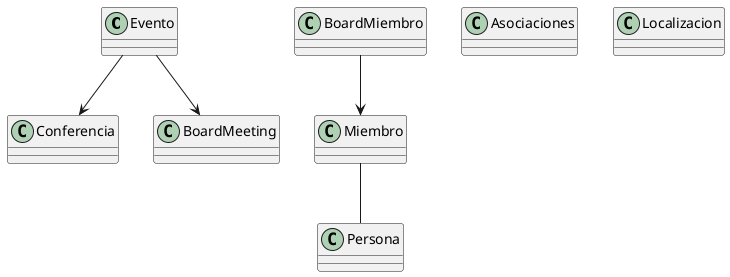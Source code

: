 @startuml

Evento --> Conferencia
Evento --> BoardMeeting
BoardMiembro --> Miembro
Miembro -- Persona

class Asociaciones{}
class Miembro{}
class BoardMiembro{}
class Evento{}
class Conferencia{}
class Localizacion{}
class BoardMeeting{}
class Persona{}
@enduml